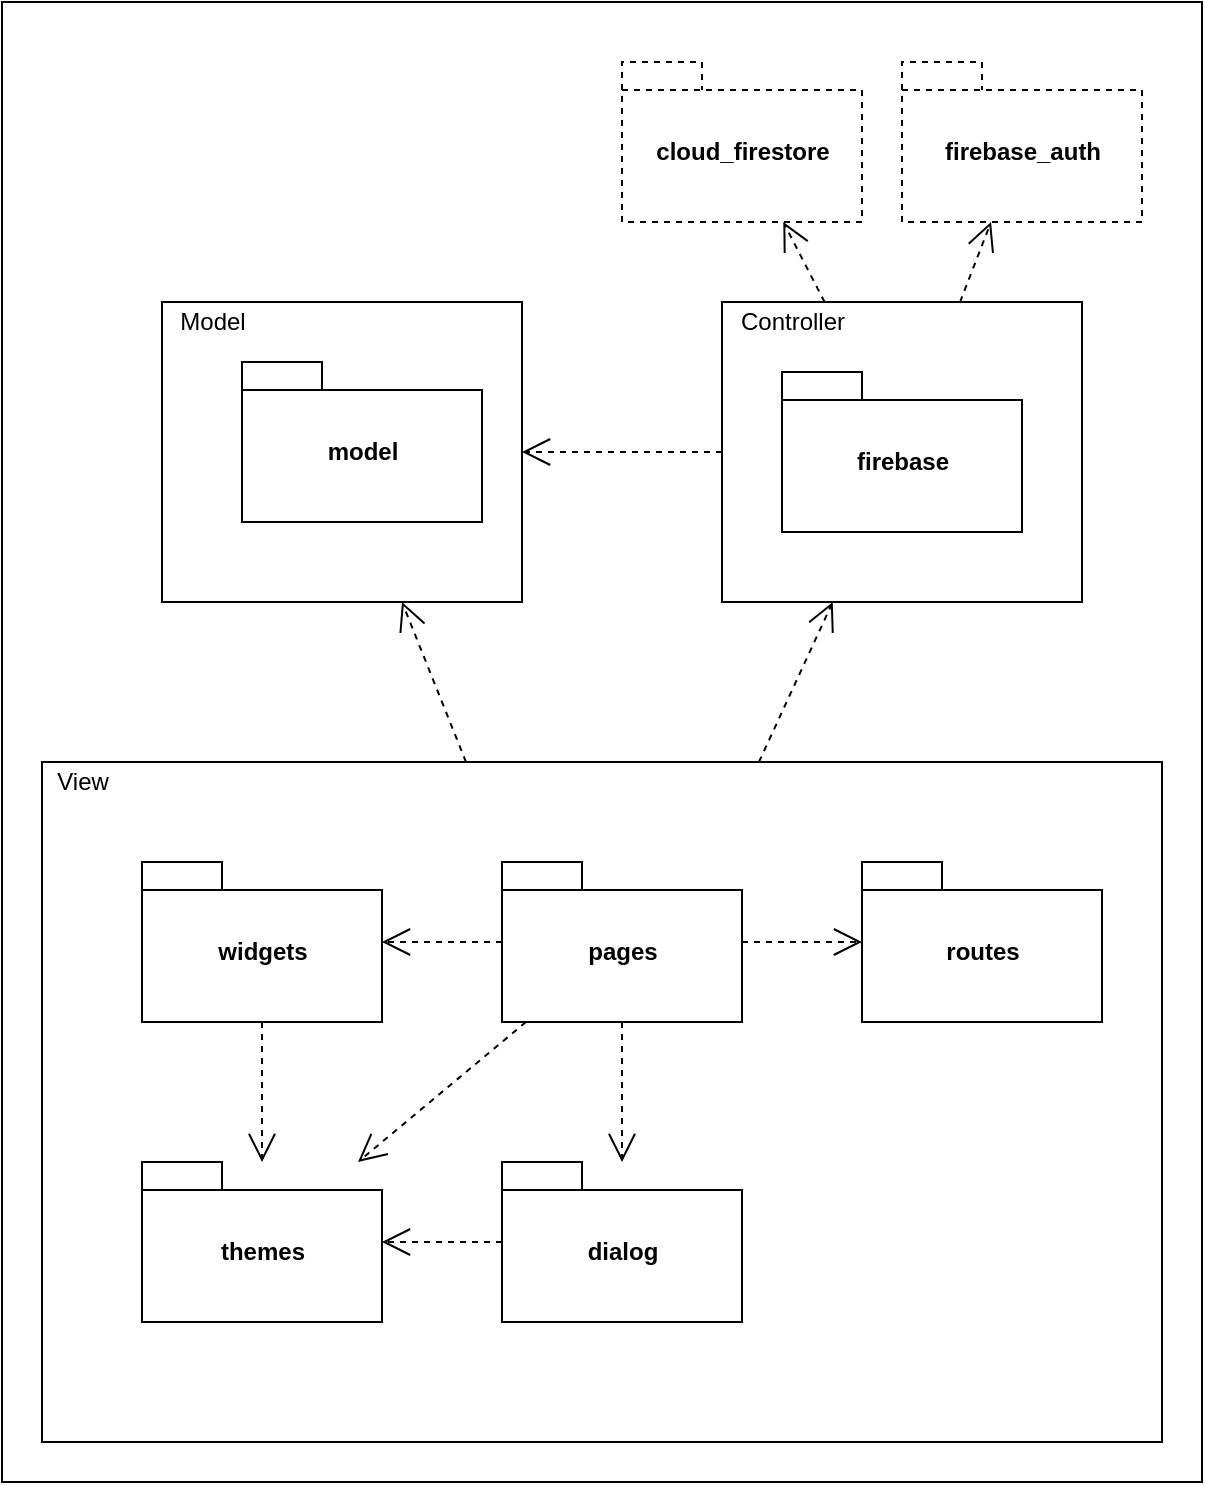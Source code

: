 <mxfile version="13.10.0" type="embed">
    <diagram id="5lgzVJHTGEYpJY_OfIjh" name="Page-1">
        <mxGraphModel dx="1164" dy="881" grid="1" gridSize="10" guides="1" tooltips="1" connect="1" arrows="1" fold="1" page="0" pageScale="1" pageWidth="850" pageHeight="1100" math="0" shadow="0">
            <root>
                <mxCell id="0"/>
                <mxCell id="1" parent="0"/>
                <mxCell id="54" value="" style="rounded=0;whiteSpace=wrap;html=1;strokeColor=#000000;strokeWidth=1;" vertex="1" parent="1">
                    <mxGeometry x="210" y="30" width="600" height="740" as="geometry"/>
                </mxCell>
                <mxCell id="51" value="" style="group" vertex="1" connectable="0" parent="1">
                    <mxGeometry x="290" y="180" width="180" height="150" as="geometry"/>
                </mxCell>
                <mxCell id="49" value="" style="rounded=0;whiteSpace=wrap;html=1;strokeColor=#000000;strokeWidth=1;" vertex="1" parent="51">
                    <mxGeometry width="180" height="150" as="geometry"/>
                </mxCell>
                <mxCell id="50" value="Model" style="text;html=1;align=center;verticalAlign=middle;resizable=0;points=[];autosize=1;" vertex="1" parent="51">
                    <mxGeometry width="50" height="20" as="geometry"/>
                </mxCell>
                <mxCell id="44" value="" style="group" vertex="1" connectable="0" parent="1">
                    <mxGeometry x="230" y="410" width="560" height="340" as="geometry"/>
                </mxCell>
                <mxCell id="33" value="" style="rounded=0;whiteSpace=wrap;html=1;strokeColor=#000000;strokeWidth=1;" vertex="1" parent="44">
                    <mxGeometry width="560" height="340" as="geometry"/>
                </mxCell>
                <mxCell id="36" value="View" style="text;html=1;align=center;verticalAlign=middle;resizable=0;points=[];autosize=1;" vertex="1" parent="44">
                    <mxGeometry width="40" height="20" as="geometry"/>
                </mxCell>
                <mxCell id="43" value="" style="group" vertex="1" connectable="0" parent="1">
                    <mxGeometry x="570" y="180" width="180" height="150" as="geometry"/>
                </mxCell>
                <mxCell id="41" value="" style="rounded=0;whiteSpace=wrap;html=1;strokeColor=#000000;strokeWidth=1;" vertex="1" parent="43">
                    <mxGeometry width="180" height="150" as="geometry"/>
                </mxCell>
                <mxCell id="42" value="Controller" style="text;html=1;align=center;verticalAlign=middle;resizable=0;points=[];autosize=1;" vertex="1" parent="43">
                    <mxGeometry width="70" height="20" as="geometry"/>
                </mxCell>
                <mxCell id="4" value="firebase" style="shape=folder;fontStyle=1;spacingTop=10;tabWidth=40;tabHeight=14;tabPosition=left;html=1;" vertex="1" parent="43">
                    <mxGeometry x="30" y="35" width="120" height="80" as="geometry"/>
                </mxCell>
                <mxCell id="3" value="dialog" style="shape=folder;fontStyle=1;spacingTop=10;tabWidth=40;tabHeight=14;tabPosition=left;html=1;" vertex="1" parent="1">
                    <mxGeometry x="460" y="610" width="120" height="80" as="geometry"/>
                </mxCell>
                <mxCell id="5" value="model" style="shape=folder;fontStyle=1;spacingTop=10;tabWidth=40;tabHeight=14;tabPosition=left;html=1;" vertex="1" parent="1">
                    <mxGeometry x="330" y="210" width="120" height="80" as="geometry"/>
                </mxCell>
                <mxCell id="6" value="pages" style="shape=folder;fontStyle=1;spacingTop=10;tabWidth=40;tabHeight=14;tabPosition=left;html=1;" vertex="1" parent="1">
                    <mxGeometry x="460" y="460" width="120" height="80" as="geometry"/>
                </mxCell>
                <mxCell id="7" value="widgets" style="shape=folder;fontStyle=1;spacingTop=10;tabWidth=40;tabHeight=14;tabPosition=left;html=1;" vertex="1" parent="1">
                    <mxGeometry x="280" y="460" width="120" height="80" as="geometry"/>
                </mxCell>
                <mxCell id="9" value="routes" style="shape=folder;fontStyle=1;spacingTop=10;tabWidth=40;tabHeight=14;tabPosition=left;html=1;" vertex="1" parent="1">
                    <mxGeometry x="640" y="460" width="120" height="80" as="geometry"/>
                </mxCell>
                <mxCell id="10" value="themes&lt;br&gt;" style="shape=folder;fontStyle=1;spacingTop=10;tabWidth=40;tabHeight=14;tabPosition=left;html=1;" vertex="1" parent="1">
                    <mxGeometry x="280" y="610" width="120" height="80" as="geometry"/>
                </mxCell>
                <mxCell id="11" value="cloud_firestore" style="shape=folder;fontStyle=1;spacingTop=10;tabWidth=40;tabHeight=14;tabPosition=left;html=1;dashed=1;strokeWidth=1;perimeterSpacing=0;" vertex="1" parent="1">
                    <mxGeometry x="520" y="60" width="120" height="80" as="geometry"/>
                </mxCell>
                <mxCell id="12" value="" style="endArrow=open;endSize=12;dashed=1;html=1;" edge="1" parent="1" source="41" target="11">
                    <mxGeometry width="160" relative="1" as="geometry">
                        <mxPoint x="330" y="219.66" as="sourcePoint"/>
                        <mxPoint x="490" y="219.66" as="targetPoint"/>
                    </mxGeometry>
                </mxCell>
                <mxCell id="14" value="" style="endArrow=open;endSize=12;dashed=1;html=1;" edge="1" parent="1" source="6" target="3">
                    <mxGeometry width="160" relative="1" as="geometry">
                        <mxPoint x="290.0" y="350.0" as="sourcePoint"/>
                        <mxPoint x="450.0" y="350.0" as="targetPoint"/>
                    </mxGeometry>
                </mxCell>
                <mxCell id="15" value="" style="endArrow=open;endSize=12;dashed=1;html=1;" edge="1" parent="1" source="6" target="7">
                    <mxGeometry width="160" relative="1" as="geometry">
                        <mxPoint x="300.0" y="360" as="sourcePoint"/>
                        <mxPoint x="460.0" y="360" as="targetPoint"/>
                    </mxGeometry>
                </mxCell>
                <mxCell id="18" value="" style="endArrow=open;endSize=12;dashed=1;html=1;" edge="1" parent="1" source="7" target="10">
                    <mxGeometry width="160" relative="1" as="geometry">
                        <mxPoint x="400.0" y="540" as="sourcePoint"/>
                        <mxPoint x="560.0" y="540" as="targetPoint"/>
                    </mxGeometry>
                </mxCell>
                <mxCell id="19" value="" style="endArrow=open;endSize=12;dashed=1;html=1;" edge="1" parent="1" source="6" target="10">
                    <mxGeometry width="160" relative="1" as="geometry">
                        <mxPoint x="640" y="450" as="sourcePoint"/>
                        <mxPoint x="590" y="450" as="targetPoint"/>
                    </mxGeometry>
                </mxCell>
                <mxCell id="20" value="" style="endArrow=open;endSize=12;dashed=1;html=1;" edge="1" parent="1" source="41" target="49">
                    <mxGeometry width="160" relative="1" as="geometry">
                        <mxPoint x="580" y="350" as="sourcePoint"/>
                        <mxPoint x="580" y="270" as="targetPoint"/>
                    </mxGeometry>
                </mxCell>
                <mxCell id="24" value="" style="endArrow=open;endSize=12;dashed=1;html=1;" edge="1" parent="1" source="3" target="10">
                    <mxGeometry width="160" relative="1" as="geometry">
                        <mxPoint x="753.846" y="500" as="sourcePoint"/>
                        <mxPoint x="796.154" y="550" as="targetPoint"/>
                    </mxGeometry>
                </mxCell>
                <mxCell id="25" value="" style="endArrow=open;endSize=12;dashed=1;html=1;" edge="1" parent="1" source="6" target="9">
                    <mxGeometry width="160" relative="1" as="geometry">
                        <mxPoint x="530" y="550" as="sourcePoint"/>
                        <mxPoint x="530" y="620" as="targetPoint"/>
                    </mxGeometry>
                </mxCell>
                <mxCell id="45" value="" style="endArrow=open;endSize=12;dashed=1;html=1;" edge="1" parent="1" source="33" target="41">
                    <mxGeometry width="160" relative="1" as="geometry">
                        <mxPoint x="390" y="600" as="sourcePoint"/>
                        <mxPoint x="390" y="670" as="targetPoint"/>
                    </mxGeometry>
                </mxCell>
                <mxCell id="46" value="" style="endArrow=open;endSize=12;dashed=1;html=1;" edge="1" parent="1" source="33" target="49">
                    <mxGeometry width="160" relative="1" as="geometry">
                        <mxPoint x="573.6" y="470" as="sourcePoint"/>
                        <mxPoint x="420" y="380" as="targetPoint"/>
                    </mxGeometry>
                </mxCell>
                <mxCell id="52" value="firebase_auth" style="shape=folder;fontStyle=1;spacingTop=10;tabWidth=40;tabHeight=14;tabPosition=left;html=1;dashed=1;strokeWidth=1;perimeterSpacing=0;" vertex="1" parent="1">
                    <mxGeometry x="660" y="60" width="120" height="80" as="geometry"/>
                </mxCell>
                <mxCell id="53" value="" style="endArrow=open;endSize=12;dashed=1;html=1;" edge="1" parent="1" source="41" target="52">
                    <mxGeometry width="160" relative="1" as="geometry">
                        <mxPoint x="650.606" y="225" as="sourcePoint"/>
                        <mxPoint x="609.394" y="140" as="targetPoint"/>
                    </mxGeometry>
                </mxCell>
            </root>
        </mxGraphModel>
    </diagram>
</mxfile>